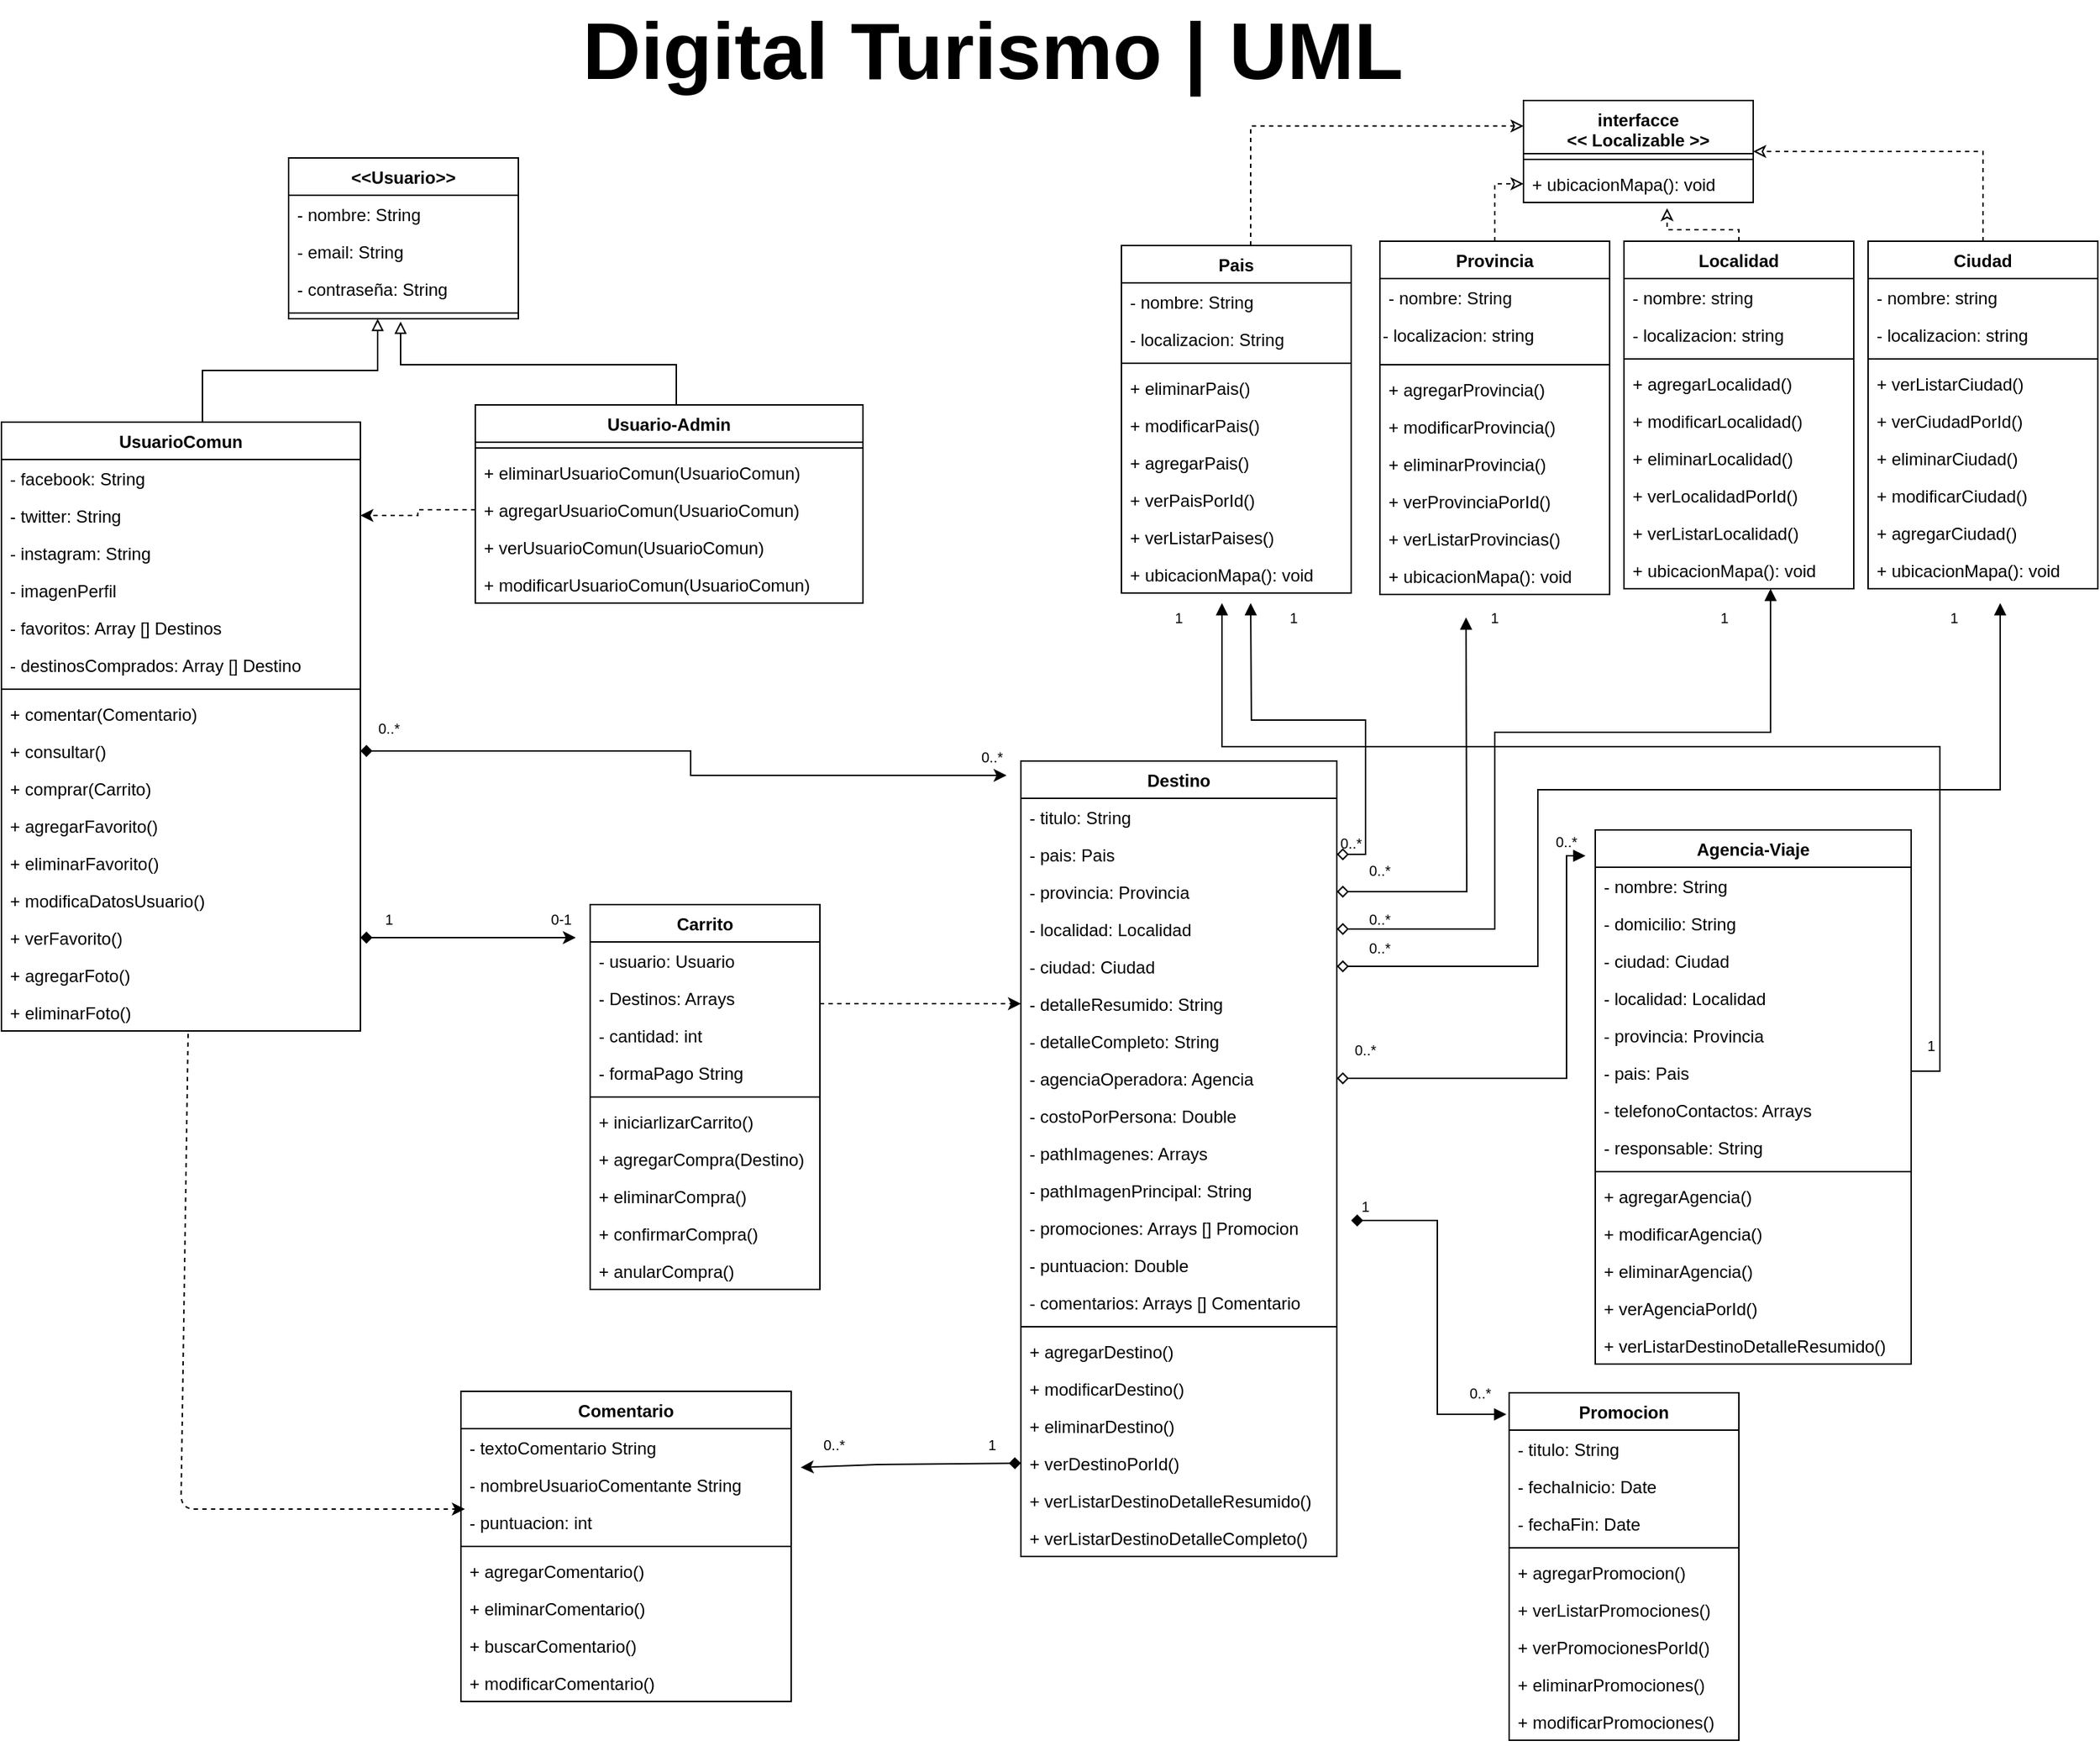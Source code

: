 <mxfile version="12.5.5" type="device"><diagram id="pY3_2us4v5o1dsbWJxJx" name="Page-1"><mxGraphModel dx="1422" dy="713" grid="1" gridSize="10" guides="1" tooltips="1" connect="1" arrows="1" fold="1" page="1" pageScale="1" pageWidth="827" pageHeight="1169" math="0" shadow="0"><root><mxCell id="0"/><mxCell id="1" parent="0"/><mxCell id="URW_GCu5MoqfNA5GjfH8-5" value="Destino" style="swimlane;fontStyle=1;align=center;verticalAlign=top;childLayout=stackLayout;horizontal=1;startSize=26;horizontalStack=0;resizeParent=1;resizeParentMax=0;resizeLast=0;collapsible=1;marginBottom=0;" parent="1" vertex="1"><mxGeometry x="1000" y="560" width="220" height="554" as="geometry"/></mxCell><mxCell id="URW_GCu5MoqfNA5GjfH8-6" value="- titulo: String" style="text;strokeColor=none;fillColor=none;align=left;verticalAlign=top;spacingLeft=4;spacingRight=4;overflow=hidden;rotatable=0;points=[[0,0.5],[1,0.5]];portConstraint=eastwest;" parent="URW_GCu5MoqfNA5GjfH8-5" vertex="1"><mxGeometry y="26" width="220" height="26" as="geometry"/></mxCell><mxCell id="ZcD0FGQ2wyJFQ0tiXEFN-21" value="- pais: Pais" style="text;strokeColor=none;fillColor=none;align=left;verticalAlign=top;spacingLeft=4;spacingRight=4;overflow=hidden;rotatable=0;points=[[0,0.5],[1,0.5]];portConstraint=eastwest;" parent="URW_GCu5MoqfNA5GjfH8-5" vertex="1"><mxGeometry y="52" width="220" height="26" as="geometry"/></mxCell><mxCell id="ZcD0FGQ2wyJFQ0tiXEFN-22" value="- provincia: Provincia" style="text;strokeColor=none;fillColor=none;align=left;verticalAlign=top;spacingLeft=4;spacingRight=4;overflow=hidden;rotatable=0;points=[[0,0.5],[1,0.5]];portConstraint=eastwest;" parent="URW_GCu5MoqfNA5GjfH8-5" vertex="1"><mxGeometry y="78" width="220" height="26" as="geometry"/></mxCell><mxCell id="ZcD0FGQ2wyJFQ0tiXEFN-23" value="- localidad: Localidad" style="text;strokeColor=none;fillColor=none;align=left;verticalAlign=top;spacingLeft=4;spacingRight=4;overflow=hidden;rotatable=0;points=[[0,0.5],[1,0.5]];portConstraint=eastwest;" parent="URW_GCu5MoqfNA5GjfH8-5" vertex="1"><mxGeometry y="104" width="220" height="26" as="geometry"/></mxCell><mxCell id="ZcD0FGQ2wyJFQ0tiXEFN-24" value="- ciudad: Ciudad" style="text;strokeColor=none;fillColor=none;align=left;verticalAlign=top;spacingLeft=4;spacingRight=4;overflow=hidden;rotatable=0;points=[[0,0.5],[1,0.5]];portConstraint=eastwest;" parent="URW_GCu5MoqfNA5GjfH8-5" vertex="1"><mxGeometry y="130" width="220" height="26" as="geometry"/></mxCell><mxCell id="ZcD0FGQ2wyJFQ0tiXEFN-25" value="- detalleResumido: String" style="text;strokeColor=none;fillColor=none;align=left;verticalAlign=top;spacingLeft=4;spacingRight=4;overflow=hidden;rotatable=0;points=[[0,0.5],[1,0.5]];portConstraint=eastwest;" parent="URW_GCu5MoqfNA5GjfH8-5" vertex="1"><mxGeometry y="156" width="220" height="26" as="geometry"/></mxCell><mxCell id="ZcD0FGQ2wyJFQ0tiXEFN-26" value="- detalleCompleto: String" style="text;strokeColor=none;fillColor=none;align=left;verticalAlign=top;spacingLeft=4;spacingRight=4;overflow=hidden;rotatable=0;points=[[0,0.5],[1,0.5]];portConstraint=eastwest;" parent="URW_GCu5MoqfNA5GjfH8-5" vertex="1"><mxGeometry y="182" width="220" height="26" as="geometry"/></mxCell><mxCell id="ZcD0FGQ2wyJFQ0tiXEFN-27" value="- agenciaOperadora: Agencia" style="text;strokeColor=none;fillColor=none;align=left;verticalAlign=top;spacingLeft=4;spacingRight=4;overflow=hidden;rotatable=0;points=[[0,0.5],[1,0.5]];portConstraint=eastwest;" parent="URW_GCu5MoqfNA5GjfH8-5" vertex="1"><mxGeometry y="208" width="220" height="26" as="geometry"/></mxCell><mxCell id="ZcD0FGQ2wyJFQ0tiXEFN-43" value="- costoPorPersona: Double" style="text;strokeColor=none;fillColor=none;align=left;verticalAlign=top;spacingLeft=4;spacingRight=4;overflow=hidden;rotatable=0;points=[[0,0.5],[1,0.5]];portConstraint=eastwest;" parent="URW_GCu5MoqfNA5GjfH8-5" vertex="1"><mxGeometry y="234" width="220" height="26" as="geometry"/></mxCell><mxCell id="ZcD0FGQ2wyJFQ0tiXEFN-44" value="- pathImagenes: Arrays" style="text;strokeColor=none;fillColor=none;align=left;verticalAlign=top;spacingLeft=4;spacingRight=4;overflow=hidden;rotatable=0;points=[[0,0.5],[1,0.5]];portConstraint=eastwest;" parent="URW_GCu5MoqfNA5GjfH8-5" vertex="1"><mxGeometry y="260" width="220" height="26" as="geometry"/></mxCell><mxCell id="ZcD0FGQ2wyJFQ0tiXEFN-45" value="- pathImagenPrincipal: String" style="text;strokeColor=none;fillColor=none;align=left;verticalAlign=top;spacingLeft=4;spacingRight=4;overflow=hidden;rotatable=0;points=[[0,0.5],[1,0.5]];portConstraint=eastwest;" parent="URW_GCu5MoqfNA5GjfH8-5" vertex="1"><mxGeometry y="286" width="220" height="26" as="geometry"/></mxCell><mxCell id="ZcD0FGQ2wyJFQ0tiXEFN-53" value="- promociones: Arrays [] Promocion" style="text;strokeColor=none;fillColor=none;align=left;verticalAlign=top;spacingLeft=4;spacingRight=4;overflow=hidden;rotatable=0;points=[[0,0.5],[1,0.5]];portConstraint=eastwest;" parent="URW_GCu5MoqfNA5GjfH8-5" vertex="1"><mxGeometry y="312" width="220" height="26" as="geometry"/></mxCell><mxCell id="ToxfD3dkhnZko14g01vI-14" value="- puntuacion: Double" style="text;strokeColor=none;fillColor=none;align=left;verticalAlign=top;spacingLeft=4;spacingRight=4;overflow=hidden;rotatable=0;points=[[0,0.5],[1,0.5]];portConstraint=eastwest;" parent="URW_GCu5MoqfNA5GjfH8-5" vertex="1"><mxGeometry y="338" width="220" height="26" as="geometry"/></mxCell><mxCell id="ToxfD3dkhnZko14g01vI-15" value="- comentarios: Arrays [] Comentario" style="text;strokeColor=none;fillColor=none;align=left;verticalAlign=top;spacingLeft=4;spacingRight=4;overflow=hidden;rotatable=0;points=[[0,0.5],[1,0.5]];portConstraint=eastwest;" parent="URW_GCu5MoqfNA5GjfH8-5" vertex="1"><mxGeometry y="364" width="220" height="26" as="geometry"/></mxCell><mxCell id="URW_GCu5MoqfNA5GjfH8-7" value="" style="line;strokeWidth=1;fillColor=none;align=left;verticalAlign=middle;spacingTop=-1;spacingLeft=3;spacingRight=3;rotatable=0;labelPosition=right;points=[];portConstraint=eastwest;" parent="URW_GCu5MoqfNA5GjfH8-5" vertex="1"><mxGeometry y="390" width="220" height="8" as="geometry"/></mxCell><mxCell id="URW_GCu5MoqfNA5GjfH8-8" value="+ agregarDestino() " style="text;strokeColor=none;fillColor=none;align=left;verticalAlign=top;spacingLeft=4;spacingRight=4;overflow=hidden;rotatable=0;points=[[0,0.5],[1,0.5]];portConstraint=eastwest;" parent="URW_GCu5MoqfNA5GjfH8-5" vertex="1"><mxGeometry y="398" width="220" height="26" as="geometry"/></mxCell><mxCell id="ZcD0FGQ2wyJFQ0tiXEFN-38" value="+ modificarDestino() " style="text;strokeColor=none;fillColor=none;align=left;verticalAlign=top;spacingLeft=4;spacingRight=4;overflow=hidden;rotatable=0;points=[[0,0.5],[1,0.5]];portConstraint=eastwest;" parent="URW_GCu5MoqfNA5GjfH8-5" vertex="1"><mxGeometry y="424" width="220" height="26" as="geometry"/></mxCell><mxCell id="ZcD0FGQ2wyJFQ0tiXEFN-39" value="+ eliminarDestino() " style="text;strokeColor=none;fillColor=none;align=left;verticalAlign=top;spacingLeft=4;spacingRight=4;overflow=hidden;rotatable=0;points=[[0,0.5],[1,0.5]];portConstraint=eastwest;" parent="URW_GCu5MoqfNA5GjfH8-5" vertex="1"><mxGeometry y="450" width="220" height="26" as="geometry"/></mxCell><mxCell id="ZcD0FGQ2wyJFQ0tiXEFN-40" value="+ verDestinoPorId() " style="text;strokeColor=none;fillColor=none;align=left;verticalAlign=top;spacingLeft=4;spacingRight=4;overflow=hidden;rotatable=0;points=[[0,0.5],[1,0.5]];portConstraint=eastwest;" parent="URW_GCu5MoqfNA5GjfH8-5" vertex="1"><mxGeometry y="476" width="220" height="26" as="geometry"/></mxCell><mxCell id="ZcD0FGQ2wyJFQ0tiXEFN-41" value="+ verListarDestinoDetalleResumido() " style="text;strokeColor=none;fillColor=none;align=left;verticalAlign=top;spacingLeft=4;spacingRight=4;overflow=hidden;rotatable=0;points=[[0,0.5],[1,0.5]];portConstraint=eastwest;" parent="URW_GCu5MoqfNA5GjfH8-5" vertex="1"><mxGeometry y="502" width="220" height="26" as="geometry"/></mxCell><mxCell id="ZcD0FGQ2wyJFQ0tiXEFN-42" value="+ verListarDestinoDetalleCompleto() " style="text;strokeColor=none;fillColor=none;align=left;verticalAlign=top;spacingLeft=4;spacingRight=4;overflow=hidden;rotatable=0;points=[[0,0.5],[1,0.5]];portConstraint=eastwest;" parent="URW_GCu5MoqfNA5GjfH8-5" vertex="1"><mxGeometry y="528" width="220" height="26" as="geometry"/></mxCell><mxCell id="ZcD0FGQ2wyJFQ0tiXEFN-36" style="edgeStyle=orthogonalEdgeStyle;rounded=0;orthogonalLoop=1;jettySize=auto;html=1;dashed=1;endArrow=classic;endFill=0;entryX=0.625;entryY=1.154;entryDx=0;entryDy=0;entryPerimeter=0;" parent="1" source="URW_GCu5MoqfNA5GjfH8-9" target="ZcD0FGQ2wyJFQ0tiXEFN-9" edge="1"><mxGeometry relative="1" as="geometry"><mxPoint x="1450" y="190" as="targetPoint"/><Array as="points"><mxPoint x="1500" y="190"/><mxPoint x="1450" y="190"/></Array></mxGeometry></mxCell><mxCell id="URW_GCu5MoqfNA5GjfH8-9" value="Localidad" style="swimlane;fontStyle=1;align=center;verticalAlign=top;childLayout=stackLayout;horizontal=1;startSize=26;horizontalStack=0;resizeParent=1;resizeParentMax=0;resizeLast=0;collapsible=1;marginBottom=0;" parent="1" vertex="1"><mxGeometry x="1420" y="198" width="160" height="242" as="geometry"/></mxCell><mxCell id="URW_GCu5MoqfNA5GjfH8-10" value="- nombre: string" style="text;strokeColor=none;fillColor=none;align=left;verticalAlign=top;spacingLeft=4;spacingRight=4;overflow=hidden;rotatable=0;points=[[0,0.5],[1,0.5]];portConstraint=eastwest;" parent="URW_GCu5MoqfNA5GjfH8-9" vertex="1"><mxGeometry y="26" width="160" height="26" as="geometry"/></mxCell><mxCell id="ZcD0FGQ2wyJFQ0tiXEFN-1" value="- localizacion: string" style="text;strokeColor=none;fillColor=none;align=left;verticalAlign=top;spacingLeft=4;spacingRight=4;overflow=hidden;rotatable=0;points=[[0,0.5],[1,0.5]];portConstraint=eastwest;" parent="URW_GCu5MoqfNA5GjfH8-9" vertex="1"><mxGeometry y="52" width="160" height="26" as="geometry"/></mxCell><mxCell id="URW_GCu5MoqfNA5GjfH8-11" value="" style="line;strokeWidth=1;fillColor=none;align=left;verticalAlign=middle;spacingTop=-1;spacingLeft=3;spacingRight=3;rotatable=0;labelPosition=right;points=[];portConstraint=eastwest;" parent="URW_GCu5MoqfNA5GjfH8-9" vertex="1"><mxGeometry y="78" width="160" height="8" as="geometry"/></mxCell><mxCell id="ZcD0FGQ2wyJFQ0tiXEFN-106" value="+ agregarLocalidad() " style="text;strokeColor=none;fillColor=none;align=left;verticalAlign=top;spacingLeft=4;spacingRight=4;overflow=hidden;rotatable=0;points=[[0,0.5],[1,0.5]];portConstraint=eastwest;" parent="URW_GCu5MoqfNA5GjfH8-9" vertex="1"><mxGeometry y="86" width="160" height="26" as="geometry"/></mxCell><mxCell id="ZcD0FGQ2wyJFQ0tiXEFN-107" value="+ modificarLocalidad() " style="text;strokeColor=none;fillColor=none;align=left;verticalAlign=top;spacingLeft=4;spacingRight=4;overflow=hidden;rotatable=0;points=[[0,0.5],[1,0.5]];portConstraint=eastwest;" parent="URW_GCu5MoqfNA5GjfH8-9" vertex="1"><mxGeometry y="112" width="160" height="26" as="geometry"/></mxCell><mxCell id="ZcD0FGQ2wyJFQ0tiXEFN-108" value="+ eliminarLocalidad() " style="text;strokeColor=none;fillColor=none;align=left;verticalAlign=top;spacingLeft=4;spacingRight=4;overflow=hidden;rotatable=0;points=[[0,0.5],[1,0.5]];portConstraint=eastwest;" parent="URW_GCu5MoqfNA5GjfH8-9" vertex="1"><mxGeometry y="138" width="160" height="26" as="geometry"/></mxCell><mxCell id="ZcD0FGQ2wyJFQ0tiXEFN-109" value="+ verLocalidadPorId() " style="text;strokeColor=none;fillColor=none;align=left;verticalAlign=top;spacingLeft=4;spacingRight=4;overflow=hidden;rotatable=0;points=[[0,0.5],[1,0.5]];portConstraint=eastwest;" parent="URW_GCu5MoqfNA5GjfH8-9" vertex="1"><mxGeometry y="164" width="160" height="26" as="geometry"/></mxCell><mxCell id="ZcD0FGQ2wyJFQ0tiXEFN-110" value="+ verListarLocalidad() " style="text;strokeColor=none;fillColor=none;align=left;verticalAlign=top;spacingLeft=4;spacingRight=4;overflow=hidden;rotatable=0;points=[[0,0.5],[1,0.5]];portConstraint=eastwest;" parent="URW_GCu5MoqfNA5GjfH8-9" vertex="1"><mxGeometry y="190" width="160" height="26" as="geometry"/></mxCell><mxCell id="URW_GCu5MoqfNA5GjfH8-12" value="+ ubicacionMapa(): void" style="text;strokeColor=none;fillColor=none;align=left;verticalAlign=top;spacingLeft=4;spacingRight=4;overflow=hidden;rotatable=0;points=[[0,0.5],[1,0.5]];portConstraint=eastwest;" parent="URW_GCu5MoqfNA5GjfH8-9" vertex="1"><mxGeometry y="216" width="160" height="26" as="geometry"/></mxCell><mxCell id="ZcD0FGQ2wyJFQ0tiXEFN-35" style="edgeStyle=orthogonalEdgeStyle;rounded=0;orthogonalLoop=1;jettySize=auto;html=1;entryX=0;entryY=0.5;entryDx=0;entryDy=0;dashed=1;endArrow=classic;endFill=0;" parent="1" source="URW_GCu5MoqfNA5GjfH8-13" target="ZcD0FGQ2wyJFQ0tiXEFN-9" edge="1"><mxGeometry relative="1" as="geometry"/></mxCell><mxCell id="URW_GCu5MoqfNA5GjfH8-13" value="Provincia" style="swimlane;fontStyle=1;align=center;verticalAlign=top;childLayout=stackLayout;horizontal=1;startSize=26;horizontalStack=0;resizeParent=1;resizeParentMax=0;resizeLast=0;collapsible=1;marginBottom=0;" parent="1" vertex="1"><mxGeometry x="1250" y="198" width="160" height="246" as="geometry"/></mxCell><mxCell id="URW_GCu5MoqfNA5GjfH8-14" value="- nombre: String" style="text;strokeColor=none;fillColor=none;align=left;verticalAlign=top;spacingLeft=4;spacingRight=4;overflow=hidden;rotatable=0;points=[[0,0.5],[1,0.5]];portConstraint=eastwest;" parent="URW_GCu5MoqfNA5GjfH8-13" vertex="1"><mxGeometry y="26" width="160" height="26" as="geometry"/></mxCell><mxCell id="ZcD0FGQ2wyJFQ0tiXEFN-3" value="- localizacion: string" style="text;html=1;" parent="URW_GCu5MoqfNA5GjfH8-13" vertex="1"><mxGeometry y="52" width="160" height="30" as="geometry"/></mxCell><mxCell id="URW_GCu5MoqfNA5GjfH8-15" value="" style="line;strokeWidth=1;fillColor=none;align=left;verticalAlign=middle;spacingTop=-1;spacingLeft=3;spacingRight=3;rotatable=0;labelPosition=right;points=[];portConstraint=eastwest;" parent="URW_GCu5MoqfNA5GjfH8-13" vertex="1"><mxGeometry y="82" width="160" height="8" as="geometry"/></mxCell><mxCell id="ZcD0FGQ2wyJFQ0tiXEFN-75" value="+ agregarProvincia() " style="text;strokeColor=none;fillColor=none;align=left;verticalAlign=top;spacingLeft=4;spacingRight=4;overflow=hidden;rotatable=0;points=[[0,0.5],[1,0.5]];portConstraint=eastwest;" parent="URW_GCu5MoqfNA5GjfH8-13" vertex="1"><mxGeometry y="90" width="160" height="26" as="geometry"/></mxCell><mxCell id="ZcD0FGQ2wyJFQ0tiXEFN-74" value="+ modificarProvincia() " style="text;strokeColor=none;fillColor=none;align=left;verticalAlign=top;spacingLeft=4;spacingRight=4;overflow=hidden;rotatable=0;points=[[0,0.5],[1,0.5]];portConstraint=eastwest;" parent="URW_GCu5MoqfNA5GjfH8-13" vertex="1"><mxGeometry y="116" width="160" height="26" as="geometry"/></mxCell><mxCell id="ZcD0FGQ2wyJFQ0tiXEFN-73" value="+ eliminarProvincia() " style="text;strokeColor=none;fillColor=none;align=left;verticalAlign=top;spacingLeft=4;spacingRight=4;overflow=hidden;rotatable=0;points=[[0,0.5],[1,0.5]];portConstraint=eastwest;" parent="URW_GCu5MoqfNA5GjfH8-13" vertex="1"><mxGeometry y="142" width="160" height="26" as="geometry"/></mxCell><mxCell id="ZcD0FGQ2wyJFQ0tiXEFN-76" value="+ verProvinciaPorId() " style="text;strokeColor=none;fillColor=none;align=left;verticalAlign=top;spacingLeft=4;spacingRight=4;overflow=hidden;rotatable=0;points=[[0,0.5],[1,0.5]];portConstraint=eastwest;" parent="URW_GCu5MoqfNA5GjfH8-13" vertex="1"><mxGeometry y="168" width="160" height="26" as="geometry"/></mxCell><mxCell id="ZcD0FGQ2wyJFQ0tiXEFN-77" value="+ verListarProvincias() " style="text;strokeColor=none;fillColor=none;align=left;verticalAlign=top;spacingLeft=4;spacingRight=4;overflow=hidden;rotatable=0;points=[[0,0.5],[1,0.5]];portConstraint=eastwest;" parent="URW_GCu5MoqfNA5GjfH8-13" vertex="1"><mxGeometry y="194" width="160" height="26" as="geometry"/></mxCell><mxCell id="URW_GCu5MoqfNA5GjfH8-16" value="+ ubicacionMapa(): void" style="text;strokeColor=none;fillColor=none;align=left;verticalAlign=top;spacingLeft=4;spacingRight=4;overflow=hidden;rotatable=0;points=[[0,0.5],[1,0.5]];portConstraint=eastwest;" parent="URW_GCu5MoqfNA5GjfH8-13" vertex="1"><mxGeometry y="220" width="160" height="26" as="geometry"/></mxCell><mxCell id="URW_GCu5MoqfNA5GjfH8-30" value="Promocion" style="swimlane;fontStyle=1;align=center;verticalAlign=top;childLayout=stackLayout;horizontal=1;startSize=26;horizontalStack=0;resizeParent=1;resizeParentMax=0;resizeLast=0;collapsible=1;marginBottom=0;" parent="1" vertex="1"><mxGeometry x="1340" y="1000" width="160" height="242" as="geometry"/></mxCell><mxCell id="URW_GCu5MoqfNA5GjfH8-31" value="- titulo: String" style="text;strokeColor=none;fillColor=none;align=left;verticalAlign=top;spacingLeft=4;spacingRight=4;overflow=hidden;rotatable=0;points=[[0,0.5],[1,0.5]];portConstraint=eastwest;" parent="URW_GCu5MoqfNA5GjfH8-30" vertex="1"><mxGeometry y="26" width="160" height="26" as="geometry"/></mxCell><mxCell id="ZcD0FGQ2wyJFQ0tiXEFN-59" value="- fechaInicio: Date" style="text;strokeColor=none;fillColor=none;align=left;verticalAlign=top;spacingLeft=4;spacingRight=4;overflow=hidden;rotatable=0;points=[[0,0.5],[1,0.5]];portConstraint=eastwest;" parent="URW_GCu5MoqfNA5GjfH8-30" vertex="1"><mxGeometry y="52" width="160" height="26" as="geometry"/></mxCell><mxCell id="ZcD0FGQ2wyJFQ0tiXEFN-60" value="- fechaFin: Date" style="text;strokeColor=none;fillColor=none;align=left;verticalAlign=top;spacingLeft=4;spacingRight=4;overflow=hidden;rotatable=0;points=[[0,0.5],[1,0.5]];portConstraint=eastwest;" parent="URW_GCu5MoqfNA5GjfH8-30" vertex="1"><mxGeometry y="78" width="160" height="26" as="geometry"/></mxCell><mxCell id="URW_GCu5MoqfNA5GjfH8-32" value="" style="line;strokeWidth=1;fillColor=none;align=left;verticalAlign=middle;spacingTop=-1;spacingLeft=3;spacingRight=3;rotatable=0;labelPosition=right;points=[];portConstraint=eastwest;" parent="URW_GCu5MoqfNA5GjfH8-30" vertex="1"><mxGeometry y="104" width="160" height="8" as="geometry"/></mxCell><mxCell id="ZcD0FGQ2wyJFQ0tiXEFN-54" value="+ agregarPromocion() " style="text;strokeColor=none;fillColor=none;align=left;verticalAlign=top;spacingLeft=4;spacingRight=4;overflow=hidden;rotatable=0;points=[[0,0.5],[1,0.5]];portConstraint=eastwest;" parent="URW_GCu5MoqfNA5GjfH8-30" vertex="1"><mxGeometry y="112" width="160" height="26" as="geometry"/></mxCell><mxCell id="ZcD0FGQ2wyJFQ0tiXEFN-58" value="+ verListarPromociones() " style="text;strokeColor=none;fillColor=none;align=left;verticalAlign=top;spacingLeft=4;spacingRight=4;overflow=hidden;rotatable=0;points=[[0,0.5],[1,0.5]];portConstraint=eastwest;" parent="URW_GCu5MoqfNA5GjfH8-30" vertex="1"><mxGeometry y="138" width="160" height="26" as="geometry"/></mxCell><mxCell id="ZcD0FGQ2wyJFQ0tiXEFN-57" value="+ verPromocionesPorId() " style="text;strokeColor=none;fillColor=none;align=left;verticalAlign=top;spacingLeft=4;spacingRight=4;overflow=hidden;rotatable=0;points=[[0,0.5],[1,0.5]];portConstraint=eastwest;" parent="URW_GCu5MoqfNA5GjfH8-30" vertex="1"><mxGeometry y="164" width="160" height="26" as="geometry"/></mxCell><mxCell id="ZcD0FGQ2wyJFQ0tiXEFN-56" value="+ eliminarPromociones() " style="text;strokeColor=none;fillColor=none;align=left;verticalAlign=top;spacingLeft=4;spacingRight=4;overflow=hidden;rotatable=0;points=[[0,0.5],[1,0.5]];portConstraint=eastwest;" parent="URW_GCu5MoqfNA5GjfH8-30" vertex="1"><mxGeometry y="190" width="160" height="26" as="geometry"/></mxCell><mxCell id="ZcD0FGQ2wyJFQ0tiXEFN-55" value="+ modificarPromociones() " style="text;strokeColor=none;fillColor=none;align=left;verticalAlign=top;spacingLeft=4;spacingRight=4;overflow=hidden;rotatable=0;points=[[0,0.5],[1,0.5]];portConstraint=eastwest;" parent="URW_GCu5MoqfNA5GjfH8-30" vertex="1"><mxGeometry y="216" width="160" height="26" as="geometry"/></mxCell><mxCell id="URW_GCu5MoqfNA5GjfH8-46" value="Digital Turismo | UML" style="text;html=1;align=center;verticalAlign=middle;resizable=0;points=[];;autosize=1;fontSize=56;fontStyle=1;labelBackgroundColor=none;labelBorderColor=none;" parent="1" vertex="1"><mxGeometry x="685" y="30" width="590" height="70" as="geometry"/></mxCell><mxCell id="URW_GCu5MoqfNA5GjfH8-52" value="Carrito" style="swimlane;fontStyle=1;align=center;verticalAlign=top;childLayout=stackLayout;horizontal=1;startSize=26;horizontalStack=0;resizeParent=1;resizeParentMax=0;resizeLast=0;collapsible=1;marginBottom=0;fontSize=12;" parent="1" vertex="1"><mxGeometry x="700" y="660" width="160" height="268" as="geometry"><mxRectangle x="400" y="260" width="70" height="26" as="alternateBounds"/></mxGeometry></mxCell><mxCell id="URW_GCu5MoqfNA5GjfH8-53" value="- usuario: Usuario&#10;" style="text;strokeColor=none;fillColor=none;align=left;verticalAlign=top;spacingLeft=4;spacingRight=4;overflow=hidden;rotatable=0;points=[[0,0.5],[1,0.5]];portConstraint=eastwest;" parent="URW_GCu5MoqfNA5GjfH8-52" vertex="1"><mxGeometry y="26" width="160" height="26" as="geometry"/></mxCell><mxCell id="8UvDL3WYKQd0ilaqDm2Z-37" value="- Destinos: Arrays&#10;" style="text;strokeColor=none;fillColor=none;align=left;verticalAlign=top;spacingLeft=4;spacingRight=4;overflow=hidden;rotatable=0;points=[[0,0.5],[1,0.5]];portConstraint=eastwest;" parent="URW_GCu5MoqfNA5GjfH8-52" vertex="1"><mxGeometry y="52" width="160" height="26" as="geometry"/></mxCell><mxCell id="8UvDL3WYKQd0ilaqDm2Z-35" value="- cantidad: int&#10;" style="text;strokeColor=none;fillColor=none;align=left;verticalAlign=top;spacingLeft=4;spacingRight=4;overflow=hidden;rotatable=0;points=[[0,0.5],[1,0.5]];portConstraint=eastwest;" parent="URW_GCu5MoqfNA5GjfH8-52" vertex="1"><mxGeometry y="78" width="160" height="26" as="geometry"/></mxCell><mxCell id="8UvDL3WYKQd0ilaqDm2Z-36" value="- formaPago String&#10;" style="text;strokeColor=none;fillColor=none;align=left;verticalAlign=top;spacingLeft=4;spacingRight=4;overflow=hidden;rotatable=0;points=[[0,0.5],[1,0.5]];portConstraint=eastwest;" parent="URW_GCu5MoqfNA5GjfH8-52" vertex="1"><mxGeometry y="104" width="160" height="26" as="geometry"/></mxCell><mxCell id="URW_GCu5MoqfNA5GjfH8-54" value="" style="line;strokeWidth=1;fillColor=none;align=left;verticalAlign=middle;spacingTop=-1;spacingLeft=3;spacingRight=3;rotatable=0;labelPosition=right;points=[];portConstraint=eastwest;" parent="URW_GCu5MoqfNA5GjfH8-52" vertex="1"><mxGeometry y="130" width="160" height="8" as="geometry"/></mxCell><mxCell id="URW_GCu5MoqfNA5GjfH8-55" value="+ iniciarlizarCarrito()" style="text;strokeColor=none;fillColor=none;align=left;verticalAlign=top;spacingLeft=4;spacingRight=4;overflow=hidden;rotatable=0;points=[[0,0.5],[1,0.5]];portConstraint=eastwest;" parent="URW_GCu5MoqfNA5GjfH8-52" vertex="1"><mxGeometry y="138" width="160" height="26" as="geometry"/></mxCell><mxCell id="ZcD0FGQ2wyJFQ0tiXEFN-2" style="edgeStyle=orthogonalEdgeStyle;rounded=0;orthogonalLoop=1;jettySize=auto;html=1;exitX=1;exitY=0.5;exitDx=0;exitDy=0;" parent="URW_GCu5MoqfNA5GjfH8-52" source="URW_GCu5MoqfNA5GjfH8-53" target="URW_GCu5MoqfNA5GjfH8-53" edge="1"><mxGeometry relative="1" as="geometry"/></mxCell><mxCell id="-SMQl2hIgkH4uU6FqoZn-2" value="+ agregarCompra(Destino)" style="text;strokeColor=none;fillColor=none;align=left;verticalAlign=top;spacingLeft=4;spacingRight=4;overflow=hidden;rotatable=0;points=[[0,0.5],[1,0.5]];portConstraint=eastwest;" parent="URW_GCu5MoqfNA5GjfH8-52" vertex="1"><mxGeometry y="164" width="160" height="26" as="geometry"/></mxCell><mxCell id="-SMQl2hIgkH4uU6FqoZn-3" value="+ eliminarCompra()" style="text;strokeColor=none;fillColor=none;align=left;verticalAlign=top;spacingLeft=4;spacingRight=4;overflow=hidden;rotatable=0;points=[[0,0.5],[1,0.5]];portConstraint=eastwest;" parent="URW_GCu5MoqfNA5GjfH8-52" vertex="1"><mxGeometry y="190" width="160" height="26" as="geometry"/></mxCell><mxCell id="-SMQl2hIgkH4uU6FqoZn-1" value="+ confirmarCompra()" style="text;strokeColor=none;fillColor=none;align=left;verticalAlign=top;spacingLeft=4;spacingRight=4;overflow=hidden;rotatable=0;points=[[0,0.5],[1,0.5]];portConstraint=eastwest;" parent="URW_GCu5MoqfNA5GjfH8-52" vertex="1"><mxGeometry y="216" width="160" height="26" as="geometry"/></mxCell><mxCell id="-SMQl2hIgkH4uU6FqoZn-4" value="+ anularCompra()" style="text;strokeColor=none;fillColor=none;align=left;verticalAlign=top;spacingLeft=4;spacingRight=4;overflow=hidden;rotatable=0;points=[[0,0.5],[1,0.5]];portConstraint=eastwest;" parent="URW_GCu5MoqfNA5GjfH8-52" vertex="1"><mxGeometry y="242" width="160" height="26" as="geometry"/></mxCell><mxCell id="URW_GCu5MoqfNA5GjfH8-56" value="Comentario" style="swimlane;fontStyle=1;align=center;verticalAlign=top;childLayout=stackLayout;horizontal=1;startSize=26;horizontalStack=0;resizeParent=1;resizeParentMax=0;resizeLast=0;collapsible=1;marginBottom=0;fontSize=12;" parent="1" vertex="1"><mxGeometry x="610" y="999" width="230" height="216" as="geometry"/></mxCell><mxCell id="URW_GCu5MoqfNA5GjfH8-57" value="- textoComentario String" style="text;strokeColor=none;fillColor=none;align=left;verticalAlign=top;spacingLeft=4;spacingRight=4;overflow=hidden;rotatable=0;points=[[0,0.5],[1,0.5]];portConstraint=eastwest;" parent="URW_GCu5MoqfNA5GjfH8-56" vertex="1"><mxGeometry y="26" width="230" height="26" as="geometry"/></mxCell><mxCell id="ToxfD3dkhnZko14g01vI-16" value="- nombreUsuarioComentante String" style="text;strokeColor=none;fillColor=none;align=left;verticalAlign=top;spacingLeft=4;spacingRight=4;overflow=hidden;rotatable=0;points=[[0,0.5],[1,0.5]];portConstraint=eastwest;" parent="URW_GCu5MoqfNA5GjfH8-56" vertex="1"><mxGeometry y="52" width="230" height="26" as="geometry"/></mxCell><mxCell id="ToxfD3dkhnZko14g01vI-17" value="- puntuacion: int" style="text;strokeColor=none;fillColor=none;align=left;verticalAlign=top;spacingLeft=4;spacingRight=4;overflow=hidden;rotatable=0;points=[[0,0.5],[1,0.5]];portConstraint=eastwest;" parent="URW_GCu5MoqfNA5GjfH8-56" vertex="1"><mxGeometry y="78" width="230" height="26" as="geometry"/></mxCell><mxCell id="URW_GCu5MoqfNA5GjfH8-58" value="" style="line;strokeWidth=1;fillColor=none;align=left;verticalAlign=middle;spacingTop=-1;spacingLeft=3;spacingRight=3;rotatable=0;labelPosition=right;points=[];portConstraint=eastwest;" parent="URW_GCu5MoqfNA5GjfH8-56" vertex="1"><mxGeometry y="104" width="230" height="8" as="geometry"/></mxCell><mxCell id="URW_GCu5MoqfNA5GjfH8-59" value="+ agregarComentario()" style="text;strokeColor=none;fillColor=none;align=left;verticalAlign=top;spacingLeft=4;spacingRight=4;overflow=hidden;rotatable=0;points=[[0,0.5],[1,0.5]];portConstraint=eastwest;" parent="URW_GCu5MoqfNA5GjfH8-56" vertex="1"><mxGeometry y="112" width="230" height="26" as="geometry"/></mxCell><mxCell id="ToxfD3dkhnZko14g01vI-19" value="+ eliminarComentario()" style="text;strokeColor=none;fillColor=none;align=left;verticalAlign=top;spacingLeft=4;spacingRight=4;overflow=hidden;rotatable=0;points=[[0,0.5],[1,0.5]];portConstraint=eastwest;" parent="URW_GCu5MoqfNA5GjfH8-56" vertex="1"><mxGeometry y="138" width="230" height="26" as="geometry"/></mxCell><mxCell id="ToxfD3dkhnZko14g01vI-18" value="+ buscarComentario()" style="text;strokeColor=none;fillColor=none;align=left;verticalAlign=top;spacingLeft=4;spacingRight=4;overflow=hidden;rotatable=0;points=[[0,0.5],[1,0.5]];portConstraint=eastwest;" parent="URW_GCu5MoqfNA5GjfH8-56" vertex="1"><mxGeometry y="164" width="230" height="26" as="geometry"/></mxCell><mxCell id="ToxfD3dkhnZko14g01vI-20" value="+ modificarComentario()" style="text;strokeColor=none;fillColor=none;align=left;verticalAlign=top;spacingLeft=4;spacingRight=4;overflow=hidden;rotatable=0;points=[[0,0.5],[1,0.5]];portConstraint=eastwest;" parent="URW_GCu5MoqfNA5GjfH8-56" vertex="1"><mxGeometry y="190" width="230" height="26" as="geometry"/></mxCell><mxCell id="URW_GCu5MoqfNA5GjfH8-78" value="Agencia-Viaje" style="swimlane;fontStyle=1;align=center;verticalAlign=top;childLayout=stackLayout;horizontal=1;startSize=26;horizontalStack=0;resizeParent=1;resizeParentMax=0;resizeLast=0;collapsible=1;marginBottom=0;fontSize=12;" parent="1" vertex="1"><mxGeometry x="1400" y="608" width="220" height="372" as="geometry"/></mxCell><mxCell id="URW_GCu5MoqfNA5GjfH8-79" value="- nombre: String" style="text;strokeColor=none;fillColor=none;align=left;verticalAlign=top;spacingLeft=4;spacingRight=4;overflow=hidden;rotatable=0;points=[[0,0.5],[1,0.5]];portConstraint=eastwest;" parent="URW_GCu5MoqfNA5GjfH8-78" vertex="1"><mxGeometry y="26" width="220" height="26" as="geometry"/></mxCell><mxCell id="ZcD0FGQ2wyJFQ0tiXEFN-28" value="- domicilio: String" style="text;strokeColor=none;fillColor=none;align=left;verticalAlign=top;spacingLeft=4;spacingRight=4;overflow=hidden;rotatable=0;points=[[0,0.5],[1,0.5]];portConstraint=eastwest;" parent="URW_GCu5MoqfNA5GjfH8-78" vertex="1"><mxGeometry y="52" width="220" height="26" as="geometry"/></mxCell><mxCell id="ZcD0FGQ2wyJFQ0tiXEFN-32" value="- ciudad: Ciudad" style="text;strokeColor=none;fillColor=none;align=left;verticalAlign=top;spacingLeft=4;spacingRight=4;overflow=hidden;rotatable=0;points=[[0,0.5],[1,0.5]];portConstraint=eastwest;" parent="URW_GCu5MoqfNA5GjfH8-78" vertex="1"><mxGeometry y="78" width="220" height="26" as="geometry"/></mxCell><mxCell id="ZcD0FGQ2wyJFQ0tiXEFN-31" value="- localidad: Localidad" style="text;strokeColor=none;fillColor=none;align=left;verticalAlign=top;spacingLeft=4;spacingRight=4;overflow=hidden;rotatable=0;points=[[0,0.5],[1,0.5]];portConstraint=eastwest;" parent="URW_GCu5MoqfNA5GjfH8-78" vertex="1"><mxGeometry y="104" width="220" height="26" as="geometry"/></mxCell><mxCell id="ZcD0FGQ2wyJFQ0tiXEFN-30" value="- provincia: Provincia" style="text;strokeColor=none;fillColor=none;align=left;verticalAlign=top;spacingLeft=4;spacingRight=4;overflow=hidden;rotatable=0;points=[[0,0.5],[1,0.5]];portConstraint=eastwest;" parent="URW_GCu5MoqfNA5GjfH8-78" vertex="1"><mxGeometry y="130" width="220" height="26" as="geometry"/></mxCell><mxCell id="ZcD0FGQ2wyJFQ0tiXEFN-29" value="- pais: Pais" style="text;strokeColor=none;fillColor=none;align=left;verticalAlign=top;spacingLeft=4;spacingRight=4;overflow=hidden;rotatable=0;points=[[0,0.5],[1,0.5]];portConstraint=eastwest;" parent="URW_GCu5MoqfNA5GjfH8-78" vertex="1"><mxGeometry y="156" width="220" height="26" as="geometry"/></mxCell><mxCell id="ZcD0FGQ2wyJFQ0tiXEFN-46" value="- telefonoContactos: Arrays" style="text;strokeColor=none;fillColor=none;align=left;verticalAlign=top;spacingLeft=4;spacingRight=4;overflow=hidden;rotatable=0;points=[[0,0.5],[1,0.5]];portConstraint=eastwest;" parent="URW_GCu5MoqfNA5GjfH8-78" vertex="1"><mxGeometry y="182" width="220" height="26" as="geometry"/></mxCell><mxCell id="ZcD0FGQ2wyJFQ0tiXEFN-47" value="- responsable: String" style="text;strokeColor=none;fillColor=none;align=left;verticalAlign=top;spacingLeft=4;spacingRight=4;overflow=hidden;rotatable=0;points=[[0,0.5],[1,0.5]];portConstraint=eastwest;" parent="URW_GCu5MoqfNA5GjfH8-78" vertex="1"><mxGeometry y="208" width="220" height="26" as="geometry"/></mxCell><mxCell id="URW_GCu5MoqfNA5GjfH8-80" value="" style="line;strokeWidth=1;fillColor=none;align=left;verticalAlign=middle;spacingTop=-1;spacingLeft=3;spacingRight=3;rotatable=0;labelPosition=right;points=[];portConstraint=eastwest;" parent="URW_GCu5MoqfNA5GjfH8-78" vertex="1"><mxGeometry y="234" width="220" height="8" as="geometry"/></mxCell><mxCell id="ZcD0FGQ2wyJFQ0tiXEFN-48" value="+ agregarAgencia() " style="text;strokeColor=none;fillColor=none;align=left;verticalAlign=top;spacingLeft=4;spacingRight=4;overflow=hidden;rotatable=0;points=[[0,0.5],[1,0.5]];portConstraint=eastwest;" parent="URW_GCu5MoqfNA5GjfH8-78" vertex="1"><mxGeometry y="242" width="220" height="26" as="geometry"/></mxCell><mxCell id="ZcD0FGQ2wyJFQ0tiXEFN-49" value="+ modificarAgencia() " style="text;strokeColor=none;fillColor=none;align=left;verticalAlign=top;spacingLeft=4;spacingRight=4;overflow=hidden;rotatable=0;points=[[0,0.5],[1,0.5]];portConstraint=eastwest;" parent="URW_GCu5MoqfNA5GjfH8-78" vertex="1"><mxGeometry y="268" width="220" height="26" as="geometry"/></mxCell><mxCell id="ZcD0FGQ2wyJFQ0tiXEFN-50" value="+ eliminarAgencia() " style="text;strokeColor=none;fillColor=none;align=left;verticalAlign=top;spacingLeft=4;spacingRight=4;overflow=hidden;rotatable=0;points=[[0,0.5],[1,0.5]];portConstraint=eastwest;" parent="URW_GCu5MoqfNA5GjfH8-78" vertex="1"><mxGeometry y="294" width="220" height="26" as="geometry"/></mxCell><mxCell id="ZcD0FGQ2wyJFQ0tiXEFN-51" value="+ verAgenciaPorId() " style="text;strokeColor=none;fillColor=none;align=left;verticalAlign=top;spacingLeft=4;spacingRight=4;overflow=hidden;rotatable=0;points=[[0,0.5],[1,0.5]];portConstraint=eastwest;" parent="URW_GCu5MoqfNA5GjfH8-78" vertex="1"><mxGeometry y="320" width="220" height="26" as="geometry"/></mxCell><mxCell id="ZcD0FGQ2wyJFQ0tiXEFN-52" value="+ verListarDestinoDetalleResumido() " style="text;strokeColor=none;fillColor=none;align=left;verticalAlign=top;spacingLeft=4;spacingRight=4;overflow=hidden;rotatable=0;points=[[0,0.5],[1,0.5]];portConstraint=eastwest;" parent="URW_GCu5MoqfNA5GjfH8-78" vertex="1"><mxGeometry y="346" width="220" height="26" as="geometry"/></mxCell><mxCell id="ZcD0FGQ2wyJFQ0tiXEFN-5" value="interfacce&#10;&lt;&lt; Localizable &gt;&gt;" style="swimlane;fontStyle=1;align=center;verticalAlign=top;childLayout=stackLayout;horizontal=1;startSize=37;horizontalStack=0;resizeParent=1;resizeParentMax=0;resizeLast=0;collapsible=1;marginBottom=0;" parent="1" vertex="1"><mxGeometry x="1350" y="100" width="160" height="71" as="geometry"/></mxCell><mxCell id="ZcD0FGQ2wyJFQ0tiXEFN-8" value="" style="line;strokeWidth=1;fillColor=none;align=left;verticalAlign=middle;spacingTop=-1;spacingLeft=3;spacingRight=3;rotatable=0;labelPosition=right;points=[];portConstraint=eastwest;" parent="ZcD0FGQ2wyJFQ0tiXEFN-5" vertex="1"><mxGeometry y="37" width="160" height="8" as="geometry"/></mxCell><mxCell id="ZcD0FGQ2wyJFQ0tiXEFN-9" value="+ ubicacionMapa(): void" style="text;strokeColor=none;fillColor=none;align=left;verticalAlign=top;spacingLeft=4;spacingRight=4;overflow=hidden;rotatable=0;points=[[0,0.5],[1,0.5]];portConstraint=eastwest;" parent="ZcD0FGQ2wyJFQ0tiXEFN-5" vertex="1"><mxGeometry y="45" width="160" height="26" as="geometry"/></mxCell><mxCell id="ZcD0FGQ2wyJFQ0tiXEFN-33" style="edgeStyle=orthogonalEdgeStyle;rounded=0;orthogonalLoop=1;jettySize=auto;html=1;entryX=0;entryY=0.25;entryDx=0;entryDy=0;dashed=1;endArrow=classic;endFill=0;" parent="1" source="ZcD0FGQ2wyJFQ0tiXEFN-10" target="ZcD0FGQ2wyJFQ0tiXEFN-5" edge="1"><mxGeometry relative="1" as="geometry"><Array as="points"><mxPoint x="1160" y="118"/></Array></mxGeometry></mxCell><mxCell id="ZcD0FGQ2wyJFQ0tiXEFN-10" value="Pais" style="swimlane;fontStyle=1;align=center;verticalAlign=top;childLayout=stackLayout;horizontal=1;startSize=26;horizontalStack=0;resizeParent=1;resizeParentMax=0;resizeLast=0;collapsible=1;marginBottom=0;" parent="1" vertex="1"><mxGeometry x="1070" y="201" width="160" height="242" as="geometry"/></mxCell><mxCell id="ZcD0FGQ2wyJFQ0tiXEFN-11" value="- nombre: String" style="text;strokeColor=none;fillColor=none;align=left;verticalAlign=top;spacingLeft=4;spacingRight=4;overflow=hidden;rotatable=0;points=[[0,0.5],[1,0.5]];portConstraint=eastwest;" parent="ZcD0FGQ2wyJFQ0tiXEFN-10" vertex="1"><mxGeometry y="26" width="160" height="26" as="geometry"/></mxCell><mxCell id="ZcD0FGQ2wyJFQ0tiXEFN-12" value="- localizacion: String" style="text;strokeColor=none;fillColor=none;align=left;verticalAlign=top;spacingLeft=4;spacingRight=4;overflow=hidden;rotatable=0;points=[[0,0.5],[1,0.5]];portConstraint=eastwest;" parent="ZcD0FGQ2wyJFQ0tiXEFN-10" vertex="1"><mxGeometry y="52" width="160" height="26" as="geometry"/></mxCell><mxCell id="ZcD0FGQ2wyJFQ0tiXEFN-13" value="" style="line;strokeWidth=1;fillColor=none;align=left;verticalAlign=middle;spacingTop=-1;spacingLeft=3;spacingRight=3;rotatable=0;labelPosition=right;points=[];portConstraint=eastwest;" parent="ZcD0FGQ2wyJFQ0tiXEFN-10" vertex="1"><mxGeometry y="78" width="160" height="8" as="geometry"/></mxCell><mxCell id="ZcD0FGQ2wyJFQ0tiXEFN-70" value="+ eliminarPais() " style="text;strokeColor=none;fillColor=none;align=left;verticalAlign=top;spacingLeft=4;spacingRight=4;overflow=hidden;rotatable=0;points=[[0,0.5],[1,0.5]];portConstraint=eastwest;" parent="ZcD0FGQ2wyJFQ0tiXEFN-10" vertex="1"><mxGeometry y="86" width="160" height="26" as="geometry"/></mxCell><mxCell id="ZcD0FGQ2wyJFQ0tiXEFN-69" value="+ modificarPais() " style="text;strokeColor=none;fillColor=none;align=left;verticalAlign=top;spacingLeft=4;spacingRight=4;overflow=hidden;rotatable=0;points=[[0,0.5],[1,0.5]];portConstraint=eastwest;" parent="ZcD0FGQ2wyJFQ0tiXEFN-10" vertex="1"><mxGeometry y="112" width="160" height="26" as="geometry"/></mxCell><mxCell id="ZcD0FGQ2wyJFQ0tiXEFN-68" value="+ agregarPais() " style="text;strokeColor=none;fillColor=none;align=left;verticalAlign=top;spacingLeft=4;spacingRight=4;overflow=hidden;rotatable=0;points=[[0,0.5],[1,0.5]];portConstraint=eastwest;" parent="ZcD0FGQ2wyJFQ0tiXEFN-10" vertex="1"><mxGeometry y="138" width="160" height="26" as="geometry"/></mxCell><mxCell id="ZcD0FGQ2wyJFQ0tiXEFN-71" value="+ verPaisPorId() " style="text;strokeColor=none;fillColor=none;align=left;verticalAlign=top;spacingLeft=4;spacingRight=4;overflow=hidden;rotatable=0;points=[[0,0.5],[1,0.5]];portConstraint=eastwest;" parent="ZcD0FGQ2wyJFQ0tiXEFN-10" vertex="1"><mxGeometry y="164" width="160" height="26" as="geometry"/></mxCell><mxCell id="ZcD0FGQ2wyJFQ0tiXEFN-72" value="+ verListarPaises() " style="text;strokeColor=none;fillColor=none;align=left;verticalAlign=top;spacingLeft=4;spacingRight=4;overflow=hidden;rotatable=0;points=[[0,0.5],[1,0.5]];portConstraint=eastwest;" parent="ZcD0FGQ2wyJFQ0tiXEFN-10" vertex="1"><mxGeometry y="190" width="160" height="26" as="geometry"/></mxCell><mxCell id="ZcD0FGQ2wyJFQ0tiXEFN-14" value="+ ubicacionMapa(): void" style="text;strokeColor=none;fillColor=none;align=left;verticalAlign=top;spacingLeft=4;spacingRight=4;overflow=hidden;rotatable=0;points=[[0,0.5],[1,0.5]];portConstraint=eastwest;" parent="ZcD0FGQ2wyJFQ0tiXEFN-10" vertex="1"><mxGeometry y="216" width="160" height="26" as="geometry"/></mxCell><mxCell id="ZcD0FGQ2wyJFQ0tiXEFN-37" style="edgeStyle=orthogonalEdgeStyle;rounded=0;orthogonalLoop=1;jettySize=auto;html=1;entryX=1;entryY=0.5;entryDx=0;entryDy=0;dashed=1;endArrow=classic;endFill=0;" parent="1" source="ZcD0FGQ2wyJFQ0tiXEFN-16" target="ZcD0FGQ2wyJFQ0tiXEFN-5" edge="1"><mxGeometry relative="1" as="geometry"><Array as="points"><mxPoint x="1670" y="136"/></Array></mxGeometry></mxCell><mxCell id="ZcD0FGQ2wyJFQ0tiXEFN-16" value="Ciudad" style="swimlane;fontStyle=1;align=center;verticalAlign=top;childLayout=stackLayout;horizontal=1;startSize=26;horizontalStack=0;resizeParent=1;resizeParentMax=0;resizeLast=0;collapsible=1;marginBottom=0;" parent="1" vertex="1"><mxGeometry x="1590" y="198" width="160" height="242" as="geometry"/></mxCell><mxCell id="ZcD0FGQ2wyJFQ0tiXEFN-17" value="- nombre: string" style="text;strokeColor=none;fillColor=none;align=left;verticalAlign=top;spacingLeft=4;spacingRight=4;overflow=hidden;rotatable=0;points=[[0,0.5],[1,0.5]];portConstraint=eastwest;" parent="ZcD0FGQ2wyJFQ0tiXEFN-16" vertex="1"><mxGeometry y="26" width="160" height="26" as="geometry"/></mxCell><mxCell id="ZcD0FGQ2wyJFQ0tiXEFN-18" value="- localizacion: string" style="text;strokeColor=none;fillColor=none;align=left;verticalAlign=top;spacingLeft=4;spacingRight=4;overflow=hidden;rotatable=0;points=[[0,0.5],[1,0.5]];portConstraint=eastwest;" parent="ZcD0FGQ2wyJFQ0tiXEFN-16" vertex="1"><mxGeometry y="52" width="160" height="26" as="geometry"/></mxCell><mxCell id="ZcD0FGQ2wyJFQ0tiXEFN-19" value="" style="line;strokeWidth=1;fillColor=none;align=left;verticalAlign=middle;spacingTop=-1;spacingLeft=3;spacingRight=3;rotatable=0;labelPosition=right;points=[];portConstraint=eastwest;" parent="ZcD0FGQ2wyJFQ0tiXEFN-16" vertex="1"><mxGeometry y="78" width="160" height="8" as="geometry"/></mxCell><mxCell id="ZcD0FGQ2wyJFQ0tiXEFN-143" value="+ verListarCiudad() " style="text;strokeColor=none;fillColor=none;align=left;verticalAlign=top;spacingLeft=4;spacingRight=4;overflow=hidden;rotatable=0;points=[[0,0.5],[1,0.5]];portConstraint=eastwest;" parent="ZcD0FGQ2wyJFQ0tiXEFN-16" vertex="1"><mxGeometry y="86" width="160" height="26" as="geometry"/></mxCell><mxCell id="ZcD0FGQ2wyJFQ0tiXEFN-142" value="+ verCiudadPorId() " style="text;strokeColor=none;fillColor=none;align=left;verticalAlign=top;spacingLeft=4;spacingRight=4;overflow=hidden;rotatable=0;points=[[0,0.5],[1,0.5]];portConstraint=eastwest;" parent="ZcD0FGQ2wyJFQ0tiXEFN-16" vertex="1"><mxGeometry y="112" width="160" height="26" as="geometry"/></mxCell><mxCell id="ZcD0FGQ2wyJFQ0tiXEFN-141" value="+ eliminarCiudad() " style="text;strokeColor=none;fillColor=none;align=left;verticalAlign=top;spacingLeft=4;spacingRight=4;overflow=hidden;rotatable=0;points=[[0,0.5],[1,0.5]];portConstraint=eastwest;" parent="ZcD0FGQ2wyJFQ0tiXEFN-16" vertex="1"><mxGeometry y="138" width="160" height="26" as="geometry"/></mxCell><mxCell id="ZcD0FGQ2wyJFQ0tiXEFN-140" value="+ modificarCiudad() " style="text;strokeColor=none;fillColor=none;align=left;verticalAlign=top;spacingLeft=4;spacingRight=4;overflow=hidden;rotatable=0;points=[[0,0.5],[1,0.5]];portConstraint=eastwest;" parent="ZcD0FGQ2wyJFQ0tiXEFN-16" vertex="1"><mxGeometry y="164" width="160" height="26" as="geometry"/></mxCell><mxCell id="ZcD0FGQ2wyJFQ0tiXEFN-139" value="+ agregarCiudad() " style="text;strokeColor=none;fillColor=none;align=left;verticalAlign=top;spacingLeft=4;spacingRight=4;overflow=hidden;rotatable=0;points=[[0,0.5],[1,0.5]];portConstraint=eastwest;" parent="ZcD0FGQ2wyJFQ0tiXEFN-16" vertex="1"><mxGeometry y="190" width="160" height="26" as="geometry"/></mxCell><mxCell id="ZcD0FGQ2wyJFQ0tiXEFN-20" value="+ ubicacionMapa(): void" style="text;strokeColor=none;fillColor=none;align=left;verticalAlign=top;spacingLeft=4;spacingRight=4;overflow=hidden;rotatable=0;points=[[0,0.5],[1,0.5]];portConstraint=eastwest;" parent="ZcD0FGQ2wyJFQ0tiXEFN-16" vertex="1"><mxGeometry y="216" width="160" height="26" as="geometry"/></mxCell><mxCell id="ZcD0FGQ2wyJFQ0tiXEFN-78" style="edgeStyle=orthogonalEdgeStyle;rounded=0;orthogonalLoop=1;jettySize=auto;html=1;endArrow=block;endFill=1;startArrow=diamond;startFill=0;" parent="1" source="ZcD0FGQ2wyJFQ0tiXEFN-21" edge="1"><mxGeometry relative="1" as="geometry"><mxPoint x="1160" y="450" as="targetPoint"/></mxGeometry></mxCell><mxCell id="ZcD0FGQ2wyJFQ0tiXEFN-79" style="edgeStyle=orthogonalEdgeStyle;rounded=0;orthogonalLoop=1;jettySize=auto;html=1;endArrow=block;endFill=1;startArrow=diamond;startFill=0;" parent="1" source="ZcD0FGQ2wyJFQ0tiXEFN-22" edge="1"><mxGeometry relative="1" as="geometry"><mxPoint x="1310" y="460" as="targetPoint"/></mxGeometry></mxCell><mxCell id="ZcD0FGQ2wyJFQ0tiXEFN-80" style="edgeStyle=orthogonalEdgeStyle;rounded=0;orthogonalLoop=1;jettySize=auto;html=1;endArrow=block;endFill=1;startArrow=diamond;startFill=0;entryX=0.638;entryY=1;entryDx=0;entryDy=0;entryPerimeter=0;" parent="1" source="ZcD0FGQ2wyJFQ0tiXEFN-23" target="URW_GCu5MoqfNA5GjfH8-12" edge="1"><mxGeometry relative="1" as="geometry"><mxPoint x="1522" y="460" as="targetPoint"/><Array as="points"><mxPoint x="1330" y="677"/><mxPoint x="1330" y="540"/><mxPoint x="1522" y="540"/></Array></mxGeometry></mxCell><mxCell id="ZcD0FGQ2wyJFQ0tiXEFN-81" style="edgeStyle=orthogonalEdgeStyle;rounded=0;orthogonalLoop=1;jettySize=auto;html=1;endArrow=block;endFill=1;startArrow=diamond;startFill=0;entryX=0.575;entryY=1.385;entryDx=0;entryDy=0;entryPerimeter=0;" parent="1" source="ZcD0FGQ2wyJFQ0tiXEFN-24" target="ZcD0FGQ2wyJFQ0tiXEFN-20" edge="1"><mxGeometry relative="1" as="geometry"><mxPoint x="1682" y="470" as="targetPoint"/><Array as="points"><mxPoint x="1360" y="703"/><mxPoint x="1360" y="580"/><mxPoint x="1682" y="580"/></Array></mxGeometry></mxCell><mxCell id="ZcD0FGQ2wyJFQ0tiXEFN-82" style="edgeStyle=orthogonalEdgeStyle;rounded=0;orthogonalLoop=1;jettySize=auto;html=1;endArrow=block;endFill=1;entryX=-0.031;entryY=0.051;entryDx=0;entryDy=0;entryPerimeter=0;startArrow=diamond;startFill=0;" parent="1" source="ZcD0FGQ2wyJFQ0tiXEFN-27" target="URW_GCu5MoqfNA5GjfH8-78" edge="1"><mxGeometry relative="1" as="geometry"><mxPoint x="1390" y="780" as="targetPoint"/><Array as="points"><mxPoint x="1380" y="781"/><mxPoint x="1380" y="626"/></Array></mxGeometry></mxCell><mxCell id="ZcD0FGQ2wyJFQ0tiXEFN-85" style="edgeStyle=orthogonalEdgeStyle;rounded=0;orthogonalLoop=1;jettySize=auto;html=1;exitX=1;exitY=0.5;exitDx=0;exitDy=0;endArrow=block;endFill=1;" parent="1" source="ZcD0FGQ2wyJFQ0tiXEFN-29" edge="1"><mxGeometry relative="1" as="geometry"><mxPoint x="1140" y="450" as="targetPoint"/><Array as="points"><mxPoint x="1640" y="776"/><mxPoint x="1640" y="550"/><mxPoint x="1140" y="550"/></Array></mxGeometry></mxCell><mxCell id="ZcD0FGQ2wyJFQ0tiXEFN-97" style="edgeStyle=orthogonalEdgeStyle;rounded=0;orthogonalLoop=1;jettySize=auto;html=1;entryX=-0.012;entryY=0.062;entryDx=0;entryDy=0;entryPerimeter=0;startArrow=diamond;startFill=1;endArrow=block;endFill=1;fontSize=10;exitX=0.25;exitY=1;exitDx=0;exitDy=0;" parent="1" source="ZcD0FGQ2wyJFQ0tiXEFN-87" target="URW_GCu5MoqfNA5GjfH8-30" edge="1"><mxGeometry relative="1" as="geometry"><Array as="points"><mxPoint x="1290" y="880"/><mxPoint x="1290" y="1015"/></Array></mxGeometry></mxCell><mxCell id="ZcD0FGQ2wyJFQ0tiXEFN-87" value="1" style="text;html=1;strokeColor=none;fillColor=none;align=center;verticalAlign=middle;whiteSpace=wrap;rounded=0;fontSize=10;" parent="1" vertex="1"><mxGeometry x="1220" y="860" width="40" height="20" as="geometry"/></mxCell><mxCell id="ZcD0FGQ2wyJFQ0tiXEFN-90" value="0..*" style="text;html=1;strokeColor=none;fillColor=none;align=center;verticalAlign=middle;whiteSpace=wrap;rounded=0;fontSize=10;" parent="1" vertex="1"><mxGeometry x="1300" y="990" width="40" height="20" as="geometry"/></mxCell><mxCell id="ZcD0FGQ2wyJFQ0tiXEFN-101" value="0..*" style="text;html=1;strokeColor=none;fillColor=none;align=center;verticalAlign=middle;whiteSpace=wrap;rounded=0;fontSize=10;" parent="1" vertex="1"><mxGeometry x="1220" y="751" width="40" height="20" as="geometry"/></mxCell><mxCell id="ZcD0FGQ2wyJFQ0tiXEFN-102" value="0..*" style="text;html=1;strokeColor=none;fillColor=none;align=center;verticalAlign=middle;whiteSpace=wrap;rounded=0;fontSize=10;" parent="1" vertex="1"><mxGeometry x="1360" y="606" width="40" height="20" as="geometry"/></mxCell><mxCell id="ZcD0FGQ2wyJFQ0tiXEFN-104" style="edgeStyle=orthogonalEdgeStyle;rounded=0;orthogonalLoop=1;jettySize=auto;html=1;exitX=0.5;exitY=1;exitDx=0;exitDy=0;startArrow=diamond;startFill=1;endArrow=block;endFill=1;fontSize=10;" parent="1" source="ZcD0FGQ2wyJFQ0tiXEFN-87" target="ZcD0FGQ2wyJFQ0tiXEFN-87" edge="1"><mxGeometry relative="1" as="geometry"/></mxCell><mxCell id="ZcD0FGQ2wyJFQ0tiXEFN-138" value="1" style="text;html=1;strokeColor=none;fillColor=none;align=center;verticalAlign=middle;whiteSpace=wrap;rounded=0;fontSize=10;" parent="1" vertex="1"><mxGeometry x="1310" y="450" width="40" height="20" as="geometry"/></mxCell><mxCell id="8UvDL3WYKQd0ilaqDm2Z-2" value="&lt;&lt;Usuario&gt;&gt;" style="swimlane;fontStyle=1;align=center;verticalAlign=top;childLayout=stackLayout;horizontal=1;startSize=26;horizontalStack=0;resizeParent=1;resizeParentMax=0;resizeLast=0;collapsible=1;marginBottom=0;" parent="1" vertex="1"><mxGeometry x="490" y="140" width="160" height="112" as="geometry"/></mxCell><mxCell id="8UvDL3WYKQd0ilaqDm2Z-3" value="- nombre: String " style="text;strokeColor=none;fillColor=none;align=left;verticalAlign=top;spacingLeft=4;spacingRight=4;overflow=hidden;rotatable=0;points=[[0,0.5],[1,0.5]];portConstraint=eastwest;" parent="8UvDL3WYKQd0ilaqDm2Z-2" vertex="1"><mxGeometry y="26" width="160" height="26" as="geometry"/></mxCell><mxCell id="8UvDL3WYKQd0ilaqDm2Z-4" value="- email: String" style="text;strokeColor=none;fillColor=none;align=left;verticalAlign=top;spacingLeft=4;spacingRight=4;overflow=hidden;rotatable=0;points=[[0,0.5],[1,0.5]];portConstraint=eastwest;" parent="8UvDL3WYKQd0ilaqDm2Z-2" vertex="1"><mxGeometry y="52" width="160" height="26" as="geometry"/></mxCell><mxCell id="8UvDL3WYKQd0ilaqDm2Z-5" value="- contraseña: String" style="text;strokeColor=none;fillColor=none;align=left;verticalAlign=top;spacingLeft=4;spacingRight=4;overflow=hidden;rotatable=0;points=[[0,0.5],[1,0.5]];portConstraint=eastwest;" parent="8UvDL3WYKQd0ilaqDm2Z-2" vertex="1"><mxGeometry y="78" width="160" height="26" as="geometry"/></mxCell><mxCell id="8UvDL3WYKQd0ilaqDm2Z-6" value="" style="line;strokeWidth=1;fillColor=none;align=left;verticalAlign=middle;spacingTop=-1;spacingLeft=3;spacingRight=3;rotatable=0;labelPosition=right;points=[];portConstraint=eastwest;" parent="8UvDL3WYKQd0ilaqDm2Z-2" vertex="1"><mxGeometry y="104" width="160" height="8" as="geometry"/></mxCell><mxCell id="8UvDL3WYKQd0ilaqDm2Z-7" style="edgeStyle=orthogonalEdgeStyle;rounded=0;orthogonalLoop=1;jettySize=auto;html=1;endArrow=block;endFill=0;" parent="1" source="8UvDL3WYKQd0ilaqDm2Z-8" edge="1"><mxGeometry relative="1" as="geometry"><mxPoint x="568" y="254" as="targetPoint"/><Array as="points"><mxPoint x="760" y="284"/><mxPoint x="568" y="284"/></Array></mxGeometry></mxCell><mxCell id="8UvDL3WYKQd0ilaqDm2Z-8" value="Usuario-Admin" style="swimlane;fontStyle=1;align=center;verticalAlign=top;childLayout=stackLayout;horizontal=1;startSize=26;horizontalStack=0;resizeParent=1;resizeParentMax=0;resizeLast=0;collapsible=1;marginBottom=0;" parent="1" vertex="1"><mxGeometry x="620" y="312" width="270" height="138" as="geometry"/></mxCell><mxCell id="8UvDL3WYKQd0ilaqDm2Z-9" value="" style="line;strokeWidth=1;fillColor=none;align=left;verticalAlign=middle;spacingTop=-1;spacingLeft=3;spacingRight=3;rotatable=0;labelPosition=right;points=[];portConstraint=eastwest;" parent="8UvDL3WYKQd0ilaqDm2Z-8" vertex="1"><mxGeometry y="26" width="270" height="8" as="geometry"/></mxCell><mxCell id="8UvDL3WYKQd0ilaqDm2Z-10" value="+ eliminarUsuarioComun(UsuarioComun)" style="text;strokeColor=none;fillColor=none;align=left;verticalAlign=top;spacingLeft=4;spacingRight=4;overflow=hidden;rotatable=0;points=[[0,0.5],[1,0.5]];portConstraint=eastwest;" parent="8UvDL3WYKQd0ilaqDm2Z-8" vertex="1"><mxGeometry y="34" width="270" height="26" as="geometry"/></mxCell><mxCell id="8UvDL3WYKQd0ilaqDm2Z-11" value="+ agregarUsuarioComun(UsuarioComun)" style="text;strokeColor=none;fillColor=none;align=left;verticalAlign=top;spacingLeft=4;spacingRight=4;overflow=hidden;rotatable=0;points=[[0,0.5],[1,0.5]];portConstraint=eastwest;" parent="8UvDL3WYKQd0ilaqDm2Z-8" vertex="1"><mxGeometry y="60" width="270" height="26" as="geometry"/></mxCell><mxCell id="8UvDL3WYKQd0ilaqDm2Z-12" value="+ verUsuarioComun(UsuarioComun)" style="text;strokeColor=none;fillColor=none;align=left;verticalAlign=top;spacingLeft=4;spacingRight=4;overflow=hidden;rotatable=0;points=[[0,0.5],[1,0.5]];portConstraint=eastwest;" parent="8UvDL3WYKQd0ilaqDm2Z-8" vertex="1"><mxGeometry y="86" width="270" height="26" as="geometry"/></mxCell><mxCell id="8UvDL3WYKQd0ilaqDm2Z-13" value="+ modificarUsuarioComun(UsuarioComun)" style="text;strokeColor=none;fillColor=none;align=left;verticalAlign=top;spacingLeft=4;spacingRight=4;overflow=hidden;rotatable=0;points=[[0,0.5],[1,0.5]];portConstraint=eastwest;" parent="8UvDL3WYKQd0ilaqDm2Z-8" vertex="1"><mxGeometry y="112" width="270" height="26" as="geometry"/></mxCell><mxCell id="8UvDL3WYKQd0ilaqDm2Z-14" style="edgeStyle=orthogonalEdgeStyle;rounded=0;orthogonalLoop=1;jettySize=auto;html=1;entryX=0.388;entryY=1;entryDx=0;entryDy=0;entryPerimeter=0;endArrow=block;endFill=0;" parent="1" source="8UvDL3WYKQd0ilaqDm2Z-15" edge="1"><mxGeometry relative="1" as="geometry"><mxPoint x="552" y="252" as="targetPoint"/><Array as="points"><mxPoint x="430" y="288"/><mxPoint x="552" y="288"/></Array></mxGeometry></mxCell><mxCell id="8UvDL3WYKQd0ilaqDm2Z-15" value="UsuarioComun" style="swimlane;fontStyle=1;align=center;verticalAlign=top;childLayout=stackLayout;horizontal=1;startSize=26;horizontalStack=0;resizeParent=1;resizeParentMax=0;resizeLast=0;collapsible=1;marginBottom=0;" parent="1" vertex="1"><mxGeometry x="290" y="324" width="250" height="424" as="geometry"/></mxCell><mxCell id="8UvDL3WYKQd0ilaqDm2Z-16" value="- facebook: String " style="text;strokeColor=none;fillColor=none;align=left;verticalAlign=top;spacingLeft=4;spacingRight=4;overflow=hidden;rotatable=0;points=[[0,0.5],[1,0.5]];portConstraint=eastwest;" parent="8UvDL3WYKQd0ilaqDm2Z-15" vertex="1"><mxGeometry y="26" width="250" height="26" as="geometry"/></mxCell><mxCell id="8UvDL3WYKQd0ilaqDm2Z-17" value="- twitter: String " style="text;strokeColor=none;fillColor=none;align=left;verticalAlign=top;spacingLeft=4;spacingRight=4;overflow=hidden;rotatable=0;points=[[0,0.5],[1,0.5]];portConstraint=eastwest;" parent="8UvDL3WYKQd0ilaqDm2Z-15" vertex="1"><mxGeometry y="52" width="250" height="26" as="geometry"/></mxCell><mxCell id="8UvDL3WYKQd0ilaqDm2Z-18" value="- instagram: String " style="text;strokeColor=none;fillColor=none;align=left;verticalAlign=top;spacingLeft=4;spacingRight=4;overflow=hidden;rotatable=0;points=[[0,0.5],[1,0.5]];portConstraint=eastwest;" parent="8UvDL3WYKQd0ilaqDm2Z-15" vertex="1"><mxGeometry y="78" width="250" height="26" as="geometry"/></mxCell><mxCell id="8UvDL3WYKQd0ilaqDm2Z-19" value="- imagenPerfil" style="text;strokeColor=none;fillColor=none;align=left;verticalAlign=top;spacingLeft=4;spacingRight=4;overflow=hidden;rotatable=0;points=[[0,0.5],[1,0.5]];portConstraint=eastwest;" parent="8UvDL3WYKQd0ilaqDm2Z-15" vertex="1"><mxGeometry y="104" width="250" height="26" as="geometry"/></mxCell><mxCell id="8UvDL3WYKQd0ilaqDm2Z-20" value="- favoritos: Array [] Destinos" style="text;strokeColor=none;fillColor=none;align=left;verticalAlign=top;spacingLeft=4;spacingRight=4;overflow=hidden;rotatable=0;points=[[0,0.5],[1,0.5]];portConstraint=eastwest;" parent="8UvDL3WYKQd0ilaqDm2Z-15" vertex="1"><mxGeometry y="130" width="250" height="26" as="geometry"/></mxCell><mxCell id="8UvDL3WYKQd0ilaqDm2Z-21" value="- destinosComprados: Array [] Destino" style="text;strokeColor=none;fillColor=none;align=left;verticalAlign=top;spacingLeft=4;spacingRight=4;overflow=hidden;rotatable=0;points=[[0,0.5],[1,0.5]];portConstraint=eastwest;" parent="8UvDL3WYKQd0ilaqDm2Z-15" vertex="1"><mxGeometry y="156" width="250" height="26" as="geometry"/></mxCell><mxCell id="8UvDL3WYKQd0ilaqDm2Z-22" value="" style="line;strokeWidth=1;fillColor=none;align=left;verticalAlign=middle;spacingTop=-1;spacingLeft=3;spacingRight=3;rotatable=0;labelPosition=right;points=[];portConstraint=eastwest;" parent="8UvDL3WYKQd0ilaqDm2Z-15" vertex="1"><mxGeometry y="182" width="250" height="8" as="geometry"/></mxCell><mxCell id="8UvDL3WYKQd0ilaqDm2Z-23" value="+ comentar(Comentario)" style="text;strokeColor=none;fillColor=none;align=left;verticalAlign=top;spacingLeft=4;spacingRight=4;overflow=hidden;rotatable=0;points=[[0,0.5],[1,0.5]];portConstraint=eastwest;" parent="8UvDL3WYKQd0ilaqDm2Z-15" vertex="1"><mxGeometry y="190" width="250" height="26" as="geometry"/></mxCell><mxCell id="8UvDL3WYKQd0ilaqDm2Z-24" value="+ consultar()" style="text;strokeColor=none;fillColor=none;align=left;verticalAlign=top;spacingLeft=4;spacingRight=4;overflow=hidden;rotatable=0;points=[[0,0.5],[1,0.5]];portConstraint=eastwest;" parent="8UvDL3WYKQd0ilaqDm2Z-15" vertex="1"><mxGeometry y="216" width="250" height="26" as="geometry"/></mxCell><mxCell id="8UvDL3WYKQd0ilaqDm2Z-25" value="+ comprar(Carrito)" style="text;strokeColor=none;fillColor=none;align=left;verticalAlign=top;spacingLeft=4;spacingRight=4;overflow=hidden;rotatable=0;points=[[0,0.5],[1,0.5]];portConstraint=eastwest;" parent="8UvDL3WYKQd0ilaqDm2Z-15" vertex="1"><mxGeometry y="242" width="250" height="26" as="geometry"/></mxCell><mxCell id="8UvDL3WYKQd0ilaqDm2Z-26" value="+ agregarFavorito()" style="text;strokeColor=none;fillColor=none;align=left;verticalAlign=top;spacingLeft=4;spacingRight=4;overflow=hidden;rotatable=0;points=[[0,0.5],[1,0.5]];portConstraint=eastwest;" parent="8UvDL3WYKQd0ilaqDm2Z-15" vertex="1"><mxGeometry y="268" width="250" height="26" as="geometry"/></mxCell><mxCell id="8UvDL3WYKQd0ilaqDm2Z-27" value="+ eliminarFavorito()" style="text;strokeColor=none;fillColor=none;align=left;verticalAlign=top;spacingLeft=4;spacingRight=4;overflow=hidden;rotatable=0;points=[[0,0.5],[1,0.5]];portConstraint=eastwest;" parent="8UvDL3WYKQd0ilaqDm2Z-15" vertex="1"><mxGeometry y="294" width="250" height="26" as="geometry"/></mxCell><mxCell id="8UvDL3WYKQd0ilaqDm2Z-28" value="+ modificaDatosUsuario()" style="text;strokeColor=none;fillColor=none;align=left;verticalAlign=top;spacingLeft=4;spacingRight=4;overflow=hidden;rotatable=0;points=[[0,0.5],[1,0.5]];portConstraint=eastwest;" parent="8UvDL3WYKQd0ilaqDm2Z-15" vertex="1"><mxGeometry y="320" width="250" height="26" as="geometry"/></mxCell><mxCell id="8UvDL3WYKQd0ilaqDm2Z-29" value="+ verFavorito()" style="text;strokeColor=none;fillColor=none;align=left;verticalAlign=top;spacingLeft=4;spacingRight=4;overflow=hidden;rotatable=0;points=[[0,0.5],[1,0.5]];portConstraint=eastwest;" parent="8UvDL3WYKQd0ilaqDm2Z-15" vertex="1"><mxGeometry y="346" width="250" height="26" as="geometry"/></mxCell><mxCell id="ToxfD3dkhnZko14g01vI-1" value="+ agregarFoto()" style="text;strokeColor=none;fillColor=none;align=left;verticalAlign=top;spacingLeft=4;spacingRight=4;overflow=hidden;rotatable=0;points=[[0,0.5],[1,0.5]];portConstraint=eastwest;" parent="8UvDL3WYKQd0ilaqDm2Z-15" vertex="1"><mxGeometry y="372" width="250" height="26" as="geometry"/></mxCell><mxCell id="ToxfD3dkhnZko14g01vI-2" value="+ eliminarFoto()" style="text;strokeColor=none;fillColor=none;align=left;verticalAlign=top;spacingLeft=4;spacingRight=4;overflow=hidden;rotatable=0;points=[[0,0.5],[1,0.5]];portConstraint=eastwest;" parent="8UvDL3WYKQd0ilaqDm2Z-15" vertex="1"><mxGeometry y="398" width="250" height="26" as="geometry"/></mxCell><mxCell id="8UvDL3WYKQd0ilaqDm2Z-30" value="0..*" style="text;html=1;strokeColor=none;fillColor=none;align=center;verticalAlign=middle;whiteSpace=wrap;rounded=0;fontSize=10;" parent="1" vertex="1"><mxGeometry x="540" y="527" width="40" height="20" as="geometry"/></mxCell><mxCell id="8UvDL3WYKQd0ilaqDm2Z-31" style="edgeStyle=orthogonalEdgeStyle;rounded=0;orthogonalLoop=1;jettySize=auto;html=1;exitX=0;exitY=0.5;exitDx=0;exitDy=0;startArrow=none;startFill=0;dashed=1;entryX=1;entryY=0.5;entryDx=0;entryDy=0;" parent="1" source="8UvDL3WYKQd0ilaqDm2Z-11" target="8UvDL3WYKQd0ilaqDm2Z-17" edge="1"><mxGeometry relative="1" as="geometry"><mxPoint x="550" y="385" as="targetPoint"/></mxGeometry></mxCell><mxCell id="8UvDL3WYKQd0ilaqDm2Z-33" style="edgeStyle=orthogonalEdgeStyle;rounded=0;orthogonalLoop=1;jettySize=auto;html=1;startArrow=diamond;startFill=1;" parent="1" source="8UvDL3WYKQd0ilaqDm2Z-24" edge="1"><mxGeometry relative="1" as="geometry"><mxPoint x="990" y="570" as="targetPoint"/><Array as="points"><mxPoint x="770" y="553"/><mxPoint x="770" y="570"/></Array></mxGeometry></mxCell><mxCell id="8UvDL3WYKQd0ilaqDm2Z-34" value="0..*" style="text;html=1;strokeColor=none;fillColor=none;align=center;verticalAlign=middle;whiteSpace=wrap;rounded=0;fontSize=10;" parent="1" vertex="1"><mxGeometry x="960" y="547" width="40" height="20" as="geometry"/></mxCell><mxCell id="8UvDL3WYKQd0ilaqDm2Z-39" style="edgeStyle=orthogonalEdgeStyle;rounded=0;orthogonalLoop=1;jettySize=auto;html=1;startArrow=diamond;startFill=1;" parent="1" source="8UvDL3WYKQd0ilaqDm2Z-29" edge="1"><mxGeometry relative="1" as="geometry"><mxPoint x="690" y="683" as="targetPoint"/></mxGeometry></mxCell><mxCell id="8UvDL3WYKQd0ilaqDm2Z-40" value="1" style="text;html=1;strokeColor=none;fillColor=none;align=center;verticalAlign=middle;whiteSpace=wrap;rounded=0;fontSize=10;" parent="1" vertex="1"><mxGeometry x="540" y="660" width="40" height="20" as="geometry"/></mxCell><mxCell id="8UvDL3WYKQd0ilaqDm2Z-42" value="0-1" style="text;html=1;strokeColor=none;fillColor=none;align=center;verticalAlign=middle;whiteSpace=wrap;rounded=0;fontSize=10;" parent="1" vertex="1"><mxGeometry x="660" y="660" width="40" height="20" as="geometry"/></mxCell><mxCell id="-SMQl2hIgkH4uU6FqoZn-5" style="edgeStyle=orthogonalEdgeStyle;rounded=0;orthogonalLoop=1;jettySize=auto;html=1;entryX=0;entryY=0.5;entryDx=0;entryDy=0;dashed=1;" parent="1" source="8UvDL3WYKQd0ilaqDm2Z-37" target="ZcD0FGQ2wyJFQ0tiXEFN-25" edge="1"><mxGeometry relative="1" as="geometry"><Array as="points"><mxPoint x="890" y="729"/><mxPoint x="890" y="729"/></Array></mxGeometry></mxCell><mxCell id="ToxfD3dkhnZko14g01vI-3" value="0..*" style="text;html=1;strokeColor=none;fillColor=none;align=center;verticalAlign=middle;whiteSpace=wrap;rounded=0;fontSize=10;" parent="1" vertex="1"><mxGeometry x="1230" y="680" width="40" height="20" as="geometry"/></mxCell><mxCell id="ToxfD3dkhnZko14g01vI-4" value="0..*" style="text;html=1;strokeColor=none;fillColor=none;align=center;verticalAlign=middle;whiteSpace=wrap;rounded=0;fontSize=10;" parent="1" vertex="1"><mxGeometry x="1230" y="660" width="40" height="20" as="geometry"/></mxCell><mxCell id="ToxfD3dkhnZko14g01vI-5" value="0..*" style="text;html=1;strokeColor=none;fillColor=none;align=center;verticalAlign=middle;whiteSpace=wrap;rounded=0;fontSize=10;" parent="1" vertex="1"><mxGeometry x="1230" y="626" width="40" height="20" as="geometry"/></mxCell><mxCell id="ToxfD3dkhnZko14g01vI-6" value="0..*" style="text;html=1;strokeColor=none;fillColor=none;align=center;verticalAlign=middle;whiteSpace=wrap;rounded=0;fontSize=10;" parent="1" vertex="1"><mxGeometry x="1210" y="607" width="40" height="20" as="geometry"/></mxCell><mxCell id="ToxfD3dkhnZko14g01vI-9" value="1" style="text;html=1;strokeColor=none;fillColor=none;align=center;verticalAlign=middle;whiteSpace=wrap;rounded=0;fontSize=10;" parent="1" vertex="1"><mxGeometry x="1470" y="450" width="40" height="20" as="geometry"/></mxCell><mxCell id="ToxfD3dkhnZko14g01vI-10" value="1" style="text;html=1;strokeColor=none;fillColor=none;align=center;verticalAlign=middle;whiteSpace=wrap;rounded=0;fontSize=10;" parent="1" vertex="1"><mxGeometry x="1170" y="450" width="40" height="20" as="geometry"/></mxCell><mxCell id="ToxfD3dkhnZko14g01vI-11" value="1" style="text;html=1;strokeColor=none;fillColor=none;align=center;verticalAlign=middle;whiteSpace=wrap;rounded=0;fontSize=10;" parent="1" vertex="1"><mxGeometry x="1614" y="748" width="40" height="20" as="geometry"/></mxCell><mxCell id="ToxfD3dkhnZko14g01vI-12" value="1" style="text;html=1;strokeColor=none;fillColor=none;align=center;verticalAlign=middle;whiteSpace=wrap;rounded=0;fontSize=10;" parent="1" vertex="1"><mxGeometry x="1090" y="450" width="40" height="20" as="geometry"/></mxCell><mxCell id="ToxfD3dkhnZko14g01vI-13" value="1" style="text;html=1;strokeColor=none;fillColor=none;align=center;verticalAlign=middle;whiteSpace=wrap;rounded=0;fontSize=10;" parent="1" vertex="1"><mxGeometry x="1630" y="450" width="40" height="20" as="geometry"/></mxCell><mxCell id="ToxfD3dkhnZko14g01vI-21" value="" style="endArrow=classic;html=1;dashed=1;exitX=0.52;exitY=1.077;exitDx=0;exitDy=0;exitPerimeter=0;entryX=0.012;entryY=1.154;entryDx=0;entryDy=0;entryPerimeter=0;" parent="1" source="ToxfD3dkhnZko14g01vI-2" target="ToxfD3dkhnZko14g01vI-16" edge="1"><mxGeometry width="50" height="50" relative="1" as="geometry"><mxPoint x="420" y="840" as="sourcePoint"/><mxPoint x="470" y="790" as="targetPoint"/><Array as="points"><mxPoint x="415" y="1081"/></Array></mxGeometry></mxCell><mxCell id="ToxfD3dkhnZko14g01vI-23" value="1" style="text;html=1;strokeColor=none;fillColor=none;align=center;verticalAlign=middle;whiteSpace=wrap;rounded=0;fontSize=10;" parent="1" vertex="1"><mxGeometry x="960" y="1026" width="40" height="20" as="geometry"/></mxCell><mxCell id="ToxfD3dkhnZko14g01vI-22" value="" style="endArrow=classic;html=1;exitX=0;exitY=0.5;exitDx=0;exitDy=0;entryX=1.029;entryY=0.038;entryDx=0;entryDy=0;entryPerimeter=0;startArrow=diamond;startFill=1;" parent="1" source="ZcD0FGQ2wyJFQ0tiXEFN-40" target="ToxfD3dkhnZko14g01vI-16" edge="1"><mxGeometry width="50" height="50" relative="1" as="geometry"><mxPoint x="870" y="1080" as="sourcePoint"/><mxPoint x="920" y="1030" as="targetPoint"/><Array as="points"><mxPoint x="900" y="1050"/></Array></mxGeometry></mxCell><mxCell id="ToxfD3dkhnZko14g01vI-25" value="0..*" style="text;html=1;strokeColor=none;fillColor=none;align=center;verticalAlign=middle;whiteSpace=wrap;rounded=0;fontSize=10;" parent="1" vertex="1"><mxGeometry x="850" y="1026" width="40" height="20" as="geometry"/></mxCell></root></mxGraphModel></diagram></mxfile>